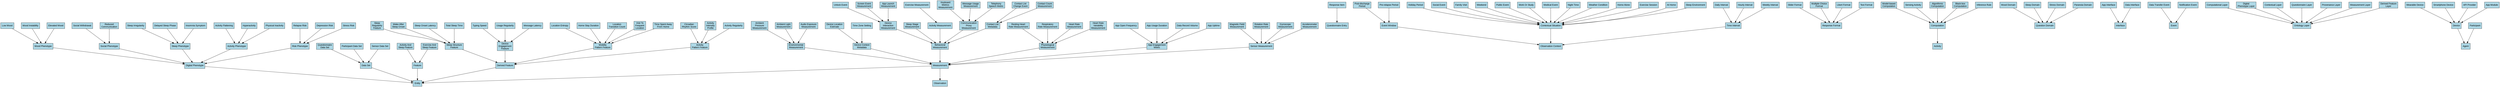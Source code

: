 digraph "Class Hierarchy" {
  // Layout configuration
  graph [splines=true, overlap=false, nodesep=0.6, ranksep=1.0, concentrate=true];
  node [shape=box, style=filled, fillcolor=lightblue, fontname="Arial"];
  edge [fontsize=10, fontname="Arial"];
  
  "TotalSleepTime" [label="Total Sleep Time"];
  "LowMood" [label="Low Mood"];
  "HomeStayDuration" [label="Home Stay Duration"];
  "SleepStructureFeature" [label="Sleep Structure\nFeature"];
  "ResponseItem" [label="Response Item"];
  "PostDischargePeriod" [label="Post-discharge\nPeriod"];
  "SliderFormat" [label="Slider Format"];
  "ActivityAndSleepFeature" [label="Activity And\nSleep Feature"];
  "KeyboardMetricsMeasurement" [label="Keyboard\nMetrics\nMeasurement"];
  "AppEngagementMetric" [label="App Engagement\nMetric"];
  "Feature" [label="Feature"];
  "DailyInterval" [label="Daily Interval"];
  "RotationRateMeasurement" [label="Rotation Rate\nMeasurement"];
  "TypingSpeed" [label="Typing Speed"];
  "LocationTransitionCount" [label="Location\nTransition Count"];
  "Computation" [label="Computation"];
  "VisitToFrequentLocation" [label="Visit To\nFrequent\nLocation"];
  "RelapseRisk" [label="Relapse Risk"];
  "QuestionDomain" [label="Question Domain"];
  "AppUsageDuration" [label="App Usage Duration"];
  "ActivityFlattening" [label="Activity Flattening"];
  "SleepRegularityFeature" [label="Sleep\nRegularity\nFeature"];
  "GyroscopeMeasurement" [label="Gyroscope\nMeasurement"];
  "DerivedFeature" [label="Derived Feature"];
  "AudioExposureMeasurement" [label="Audio Exposure\nMeasurement"];
  "MultipleChoiceFormat" [label="Multiple Choice\nFormat"];
  "AppInterface" [label="App Interface"];
  "HourlyInterval" [label="Hourly Interval"];
  "EventWindow" [label="Event Window"];
  "ContactCountMeasurement" [label="Contact Count\nMeasurement"];
  "HolidayPeriod" [label="Holiday Period"];
  "SensorMeasurement" [label="Sensor Measurement"];
  "MobilityPatternFeature" [label="Mobility\nPattern Feature"];
  "MoodDomain" [label="Mood Domain"];
  "DataTransferEvent" [label="Data Transfer Event"];
  "UnlockEvent" [label="Unlock Event"];
  "QuestionnaireDataSet" [label="Questionnaire\nData Set"];
  "TimeZoneSetting" [label="Time Zone Setting"];
  "AccelerometerMeasurement" [label="Accelerometer\nMeasurement"];
  "AmbientPressureMeasurement" [label="Ambient\nPressure\nMeasurement"];
  "WakeAfterSleepOnset" [label="Wake After\nSleep Onset"];
  "SocialEvent" [label="Social Event"];
  "ResponseFormat" [label="Response Format"];
  "TimeSpentAwayFromHome" [label="Time Spent Away\nFrom Home"];
  "Hyperactivity" [label="Hyperactivity"];
  "ModelBasedComputation" [label="Model-based\nComputation"];
  "DigitalPhenotype" [label="Digital Phenotype"];
  "ComputationalLayer" [label="Computational Layer"];
  "SensingActivity" [label="Sensing Activity"];
  "ContactListChangeEvent" [label="Contact List\nChange Event"];
  "SleepIrregularity" [label="Sleep Irregularity"];
  "DigitalPhenotypingLayer" [label="Digital\nPhenotype Layer"];
  "Interface" [label="Interface"];
  "EnvironmentalMeasurement" [label="Environmental\nMeasurement"];
  "MoodInstability" [label="Mood Instability"];
  "UsageRegularity" [label="Usage Regularity"];
  "FamilyVisit" [label="Family Visit"];
  "ActivityMeasurement" [label="Activity Measurement"];
  "SleepDomain" [label="Sleep Domain"];
  "AlgorithmicComputation" [label="Algorithmic\nComputation"];
  "WeeklyInterval" [label="Weekly Interval"];
  "CommunicationProxyMeasurement" [label="Communication\nProxy\nMeasurement"];
  "ParticipantDataSet" [label="Participant Data Set"];
  "Entity" [label="Entity"];
  "Weekend" [label="Weekend"];
  "ExerciseMeasurement" [label="Exercise Measurement"];
  "WearableDevice" [label="Wearable Device"];
  "DataRecordVolume" [label="Data Record Volume"];
  "DataSet" [label="Data Set"];
  "BlackBoxComputation" [label="Black-box\nComputation"];
  "LocationEntropy" [label="Location Entropy"];
  "ContactListMetadata" [label="Contact List\nMetadata"];
  "Activity" [label="Activity"];
  "MessageUsageMeasurement" [label="Message Usage\nMeasurement"];
  "SleepPhenotype" [label="Sleep Phenotype"];
  "ContextualLayer" [label="Contextual Layer"];
  "DepressionRisk" [label="Depression Risk"];
  "ExerciseAndSleepFeature" [label="Exercise And\nSleep Feature"];
  "DeviceContextMetadata" [label="Device Context\nMetadata"];
  "PublicEvent" [label="Public Event"];
  "WorkOrStudy" [label="Work Or Study"];
  "ActivityPhenotype" [label="Activity Phenotype"];
  "PhysicalInactivity" [label="Physical Inactivity"];
  "DeviceInteractionMeasurement" [label="Device\nInteraction\nMeasurement"];
  "MedicalEvent" [label="Medical Event"];
  "RiskPhenotype" [label="Risk Phenotype"];
  "Agent" [label="Agent"];
  "NightTime" [label="Night Time"];
  "AppUptime" [label="App Uptime"];
  "WeatherCondition" [label="Weather Condition"];
  "QuestionnaireLayer" [label="Questionnaire Layer"];
  "Observation" [label="Observation"];
  "ScreenEventMeasurement" [label="Screen Event\nMeasurement"];
  "ContextualSituation" [label="Contextual Situation"];
  "ProvenanceLayer" [label="Provenance Layer"];
  "Measurement" [label="Measurement"];
  "ObservationContext" [label="Observation Context"];
  "PreRelapsePeriod" [label="Pre-relapse Period"];
  "DataInterface" [label="Data Interface"];
  "HomeAlone" [label="Home Alone"];
  "RespiratoryRateMeasurement" [label="Respiratory\nRate Measurement"];
  "HeartRateMeasurement" [label="Heart Rate\nMeasurement"];
  "LikertFormat" [label="Likert Format"];
  "MeasurementLayer" [label="Measurement Layer"];
  "TelephonySpeechMetric" [label="Telephony\nSpeech Metric"];
  "Participant" [label="Participant"];
  "MessageLatency" [label="Message Latency"];
  "ExerciseSession" [label="Exercise Session"];
  "QuestionnaireEntry" [label="Questionnaire Entry"];
  "StressDomain" [label="Stress Domain"];
  "DerivedFeatureLayer" [label="Derived Feature\nLayer"];
  "SmartphoneDevice" [label="Smartphone Device"];
  "BehavioralMeasurement" [label="Behavioral\nMeasurement"];
  "StressRisk" [label="Stress Risk"];
  "ElevatedMood" [label="Elevated Mood"];
  "ActivityPatternFeature" [label="Activity\nPattern Feature"];
  "AtHome" [label="At Home"];
  "ActivityIntensityProfile" [label="Activity\nIntensity\nProfile"];
  "ParanoiaDomain" [label="Paranoia Domain"];
  "SleepEnvironment" [label="Sleep Environment"];
  "TextFormat" [label="Text Format"];
  "ActivityRegularity" [label="Activity Regularity"];
  "AppOpenFrequency" [label="App Open Frequency"];
  "NotificationEvent" [label="Notification Event"];
  "DelayedSleepPhase" [label="Delayed Sleep Phase"];
  "AppLaunchMeasurement" [label="App Launch\nMeasurement"];
  "Device" [label="Device"];
  "DeviceLocationEstimate" [label="Device Location\nEstimate"];
  "SocialWithdrawal" [label="Social Withdrawal"];
  "SleepStageMeasurement" [label="Sleep Stage\nMeasurement"];
  "AmbientLightMeasurement" [label="Ambient Light\nMeasurement"];
  "DeviceEngagementFeature" [label="Device\nEngagement\nFeature"];
  "CircadianRhythmScore" [label="Circadian\nRhythm Score"];
  "TimeInterval" [label="Time Interval"];
  "InsomniaSymptom" [label="Insomnia Symptom"];
  "ReducedCommunication" [label="Reduced\nCommunication"];
  "HeartRateVariabilityMeasurement" [label="Heart Rate\nVariability\nMeasurement"];
  "Event" [label="Event"];
  "MagneticFieldMeasurement" [label="Magnetic Field\nMeasurement"];
  "PhysiologicalMeasurement" [label="Physiological\nMeasurement"];
  "APIProvider" [label="API Provider"];
  "OntologyLayer" [label="Ontology Layer"];
  "InferenceRule" [label="Inference Rule"];
  "RestingHeartRateMeasurement" [label="Resting Heart\nRate Measurement"];
  "SleepOnsetLatency" [label="Sleep Onset Latency"];
  "MoodPhenotype" [label="Mood Phenotype"];
  "AppModule" [label="App Module"];
  "SensorDataSet" [label="Sensor Data Set"];
  "SocialPhenotype" [label="Social Phenotype"];
  
  "SleepOnsetLatency" -> "SleepStructureFeature";
  "WakeAfterSleepOnset" -> "SleepStructureFeature";
  "TotalSleepTime" -> "SleepStructureFeature";
  "SleepRegularityFeature" -> "SleepStructureFeature";
  "RestingHeartRateMeasurement" -> "PhysiologicalMeasurement";
  "RespiratoryRateMeasurement" -> "PhysiologicalMeasurement";
  "HeartRateVariabilityMeasurement" -> "PhysiologicalMeasurement";
  "HeartRateMeasurement" -> "PhysiologicalMeasurement";
  "ContactCountMeasurement" -> "ContactListMetadata";
  "ContactListChangeEvent" -> "ContactListMetadata";
  "LikertFormat" -> "ResponseFormat";
  "TextFormat" -> "ResponseFormat";
  "SliderFormat" -> "ResponseFormat";
  "MultipleChoiceFormat" -> "ResponseFormat";
  "RotationRateMeasurement" -> "SensorMeasurement";
  "GyroscopeMeasurement" -> "SensorMeasurement";
  "MagneticFieldMeasurement" -> "SensorMeasurement";
  "AccelerometerMeasurement" -> "SensorMeasurement";
  "ContactListMetadata" -> "BehavioralMeasurement";
  "DeviceInteractionMeasurement" -> "BehavioralMeasurement";
  "CommunicationProxyMeasurement" -> "BehavioralMeasurement";
  "SleepStageMeasurement" -> "BehavioralMeasurement";
  "ActivityMeasurement" -> "BehavioralMeasurement";
  "VisitToFrequentLocation" -> "MobilityPatternFeature";
  "HomeStayDuration" -> "MobilityPatternFeature";
  "TimeSpentAwayFromHome" -> "MobilityPatternFeature";
  "LocationEntropy" -> "MobilityPatternFeature";
  "LocationTransitionCount" -> "MobilityPatternFeature";
  "MessageLatency" -> "DeviceEngagementFeature";
  "TypingSpeed" -> "DeviceEngagementFeature";
  "UsageRegularity" -> "DeviceEngagementFeature";
  "DeviceEngagementFeature" -> "DerivedFeature";
  "ActivityPatternFeature" -> "DerivedFeature";
  "SleepStructureFeature" -> "DerivedFeature";
  "MobilityPatternFeature" -> "DerivedFeature";
  "ScreenEventMeasurement" -> "DeviceInteractionMeasurement";
  "UnlockEvent" -> "DeviceInteractionMeasurement";
  "AppLaunchMeasurement" -> "DeviceInteractionMeasurement";
  "PhysicalInactivity" -> "ActivityPhenotype";
  "Hyperactivity" -> "ActivityPhenotype";
  "ActivityFlattening" -> "ActivityPhenotype";
  "Device" -> "Agent";
  "Participant" -> "Agent";
  "AppInterface" -> "Interface";
  "DataInterface" -> "Interface";
  "SensorDataSet" -> "DataSet";
  "ParticipantDataSet" -> "DataSet";
  "QuestionnaireDataSet" -> "DataSet";
  "DigitalPhenotype" -> "Entity";
  "DerivedFeature" -> "Entity";
  "Feature" -> "Entity";
  "DataSet" -> "Entity";
  "Measurement" -> "Entity";
  "SleepEnvironment" -> "ContextualSituation";
  "MedicalEvent" -> "ContextualSituation";
  "NightTime" -> "ContextualSituation";
  "SocialEvent" -> "ContextualSituation";
  "Weekend" -> "ContextualSituation";
  "WeatherCondition" -> "ContextualSituation";
  "HolidayPeriod" -> "ContextualSituation";
  "HomeAlone" -> "ContextualSituation";
  "PublicEvent" -> "ContextualSituation";
  "ExerciseSession" -> "ContextualSituation";
  "AtHome" -> "ContextualSituation";
  "WorkOrStudy" -> "ContextualSituation";
  "FamilyVisit" -> "ContextualSituation";
  "PhysiologicalMeasurement" -> "Measurement";
  "BehavioralMeasurement" -> "Measurement";
  "EnvironmentalMeasurement" -> "Measurement";
  "DeviceContextMetadata" -> "Measurement";
  "AppEngagementMetric" -> "Measurement";
  "SensorMeasurement" -> "Measurement";
  "SleepPhenotype" -> "DigitalPhenotype";
  "RiskPhenotype" -> "DigitalPhenotype";
  "MoodPhenotype" -> "DigitalPhenotype";
  "SocialPhenotype" -> "DigitalPhenotype";
  "ActivityPhenotype" -> "DigitalPhenotype";
  "ReducedCommunication" -> "SocialPhenotype";
  "SocialWithdrawal" -> "SocialPhenotype";
  "ContextualSituation" -> "ObservationContext";
  "EventWindow" -> "ObservationContext";
  "TimeInterval" -> "ObservationContext";
  "PreRelapsePeriod" -> "EventWindow";
  "PostDischargePeriod" -> "EventWindow";
  "AmbientLightMeasurement" -> "EnvironmentalMeasurement";
  "AmbientPressureMeasurement" -> "EnvironmentalMeasurement";
  "AudioExposureMeasurement" -> "EnvironmentalMeasurement";
  "ResponseItem" -> "QuestionnaireEntry";
  "Computation" -> "Activity";
  "Measurement" -> "Observation";
  "InsomniaSymptom" -> "SleepPhenotype";
  "DelayedSleepPhase" -> "SleepPhenotype";
  "SleepIrregularity" -> "SleepPhenotype";
  "ExerciseAndSleepFeature" -> "Feature";
  "ActivityAndSleepFeature" -> "Feature";
  "ParanoiaDomain" -> "QuestionDomain";
  "StressDomain" -> "QuestionDomain";
  "MoodDomain" -> "QuestionDomain";
  "SleepDomain" -> "QuestionDomain";
  "RelapseRisk" -> "RiskPhenotype";
  "StressRisk" -> "RiskPhenotype";
  "DepressionRisk" -> "RiskPhenotype";
  "MeasurementLayer" -> "OntologyLayer";
  "ContextualLayer" -> "OntologyLayer";
  "ComputationalLayer" -> "OntologyLayer";
  "QuestionnaireLayer" -> "OntologyLayer";
  "ProvenanceLayer" -> "OntologyLayer";
  "DerivedFeatureLayer" -> "OntologyLayer";
  "DigitalPhenotypingLayer" -> "OntologyLayer";
  "WeeklyInterval" -> "TimeInterval";
  "DailyInterval" -> "TimeInterval";
  "HourlyInterval" -> "TimeInterval";
  "ActivityRegularity" -> "ActivityPatternFeature";
  "ActivityIntensityProfile" -> "ActivityPatternFeature";
  "CircadianRhythmScore" -> "ActivityPatternFeature";
  "InferenceRule" -> "Computation";
  "ModelBasedComputation" -> "Computation";
  "SensingActivity" -> "Computation";
  "BlackBoxComputation" -> "Computation";
  "AlgorithmicComputation" -> "Computation";
  "APIProvider" -> "Device";
  "WearableDevice" -> "Device";
  "SmartphoneDevice" -> "Device";
  "AppModule" -> "Device";
  "TelephonySpeechMetric" -> "CommunicationProxyMeasurement";
  "MessageUsageMeasurement" -> "CommunicationProxyMeasurement";
  "KeyboardMetricsMeasurement" -> "CommunicationProxyMeasurement";
  "NotificationEvent" -> "Event";
  "DataTransferEvent" -> "Event";
  "AppUsageDuration" -> "AppEngagementMetric";
  "DataRecordVolume" -> "AppEngagementMetric";
  "AppOpenFrequency" -> "AppEngagementMetric";
  "AppUptime" -> "AppEngagementMetric";
  "ExerciseMeasurement" -> "ActivityMeasurement";
  "TimeZoneSetting" -> "DeviceContextMetadata";
  "DeviceLocationEstimate" -> "DeviceContextMetadata";
  "ElevatedMood" -> "MoodPhenotype";
  "MoodInstability" -> "MoodPhenotype";
  "LowMood" -> "MoodPhenotype";
}
